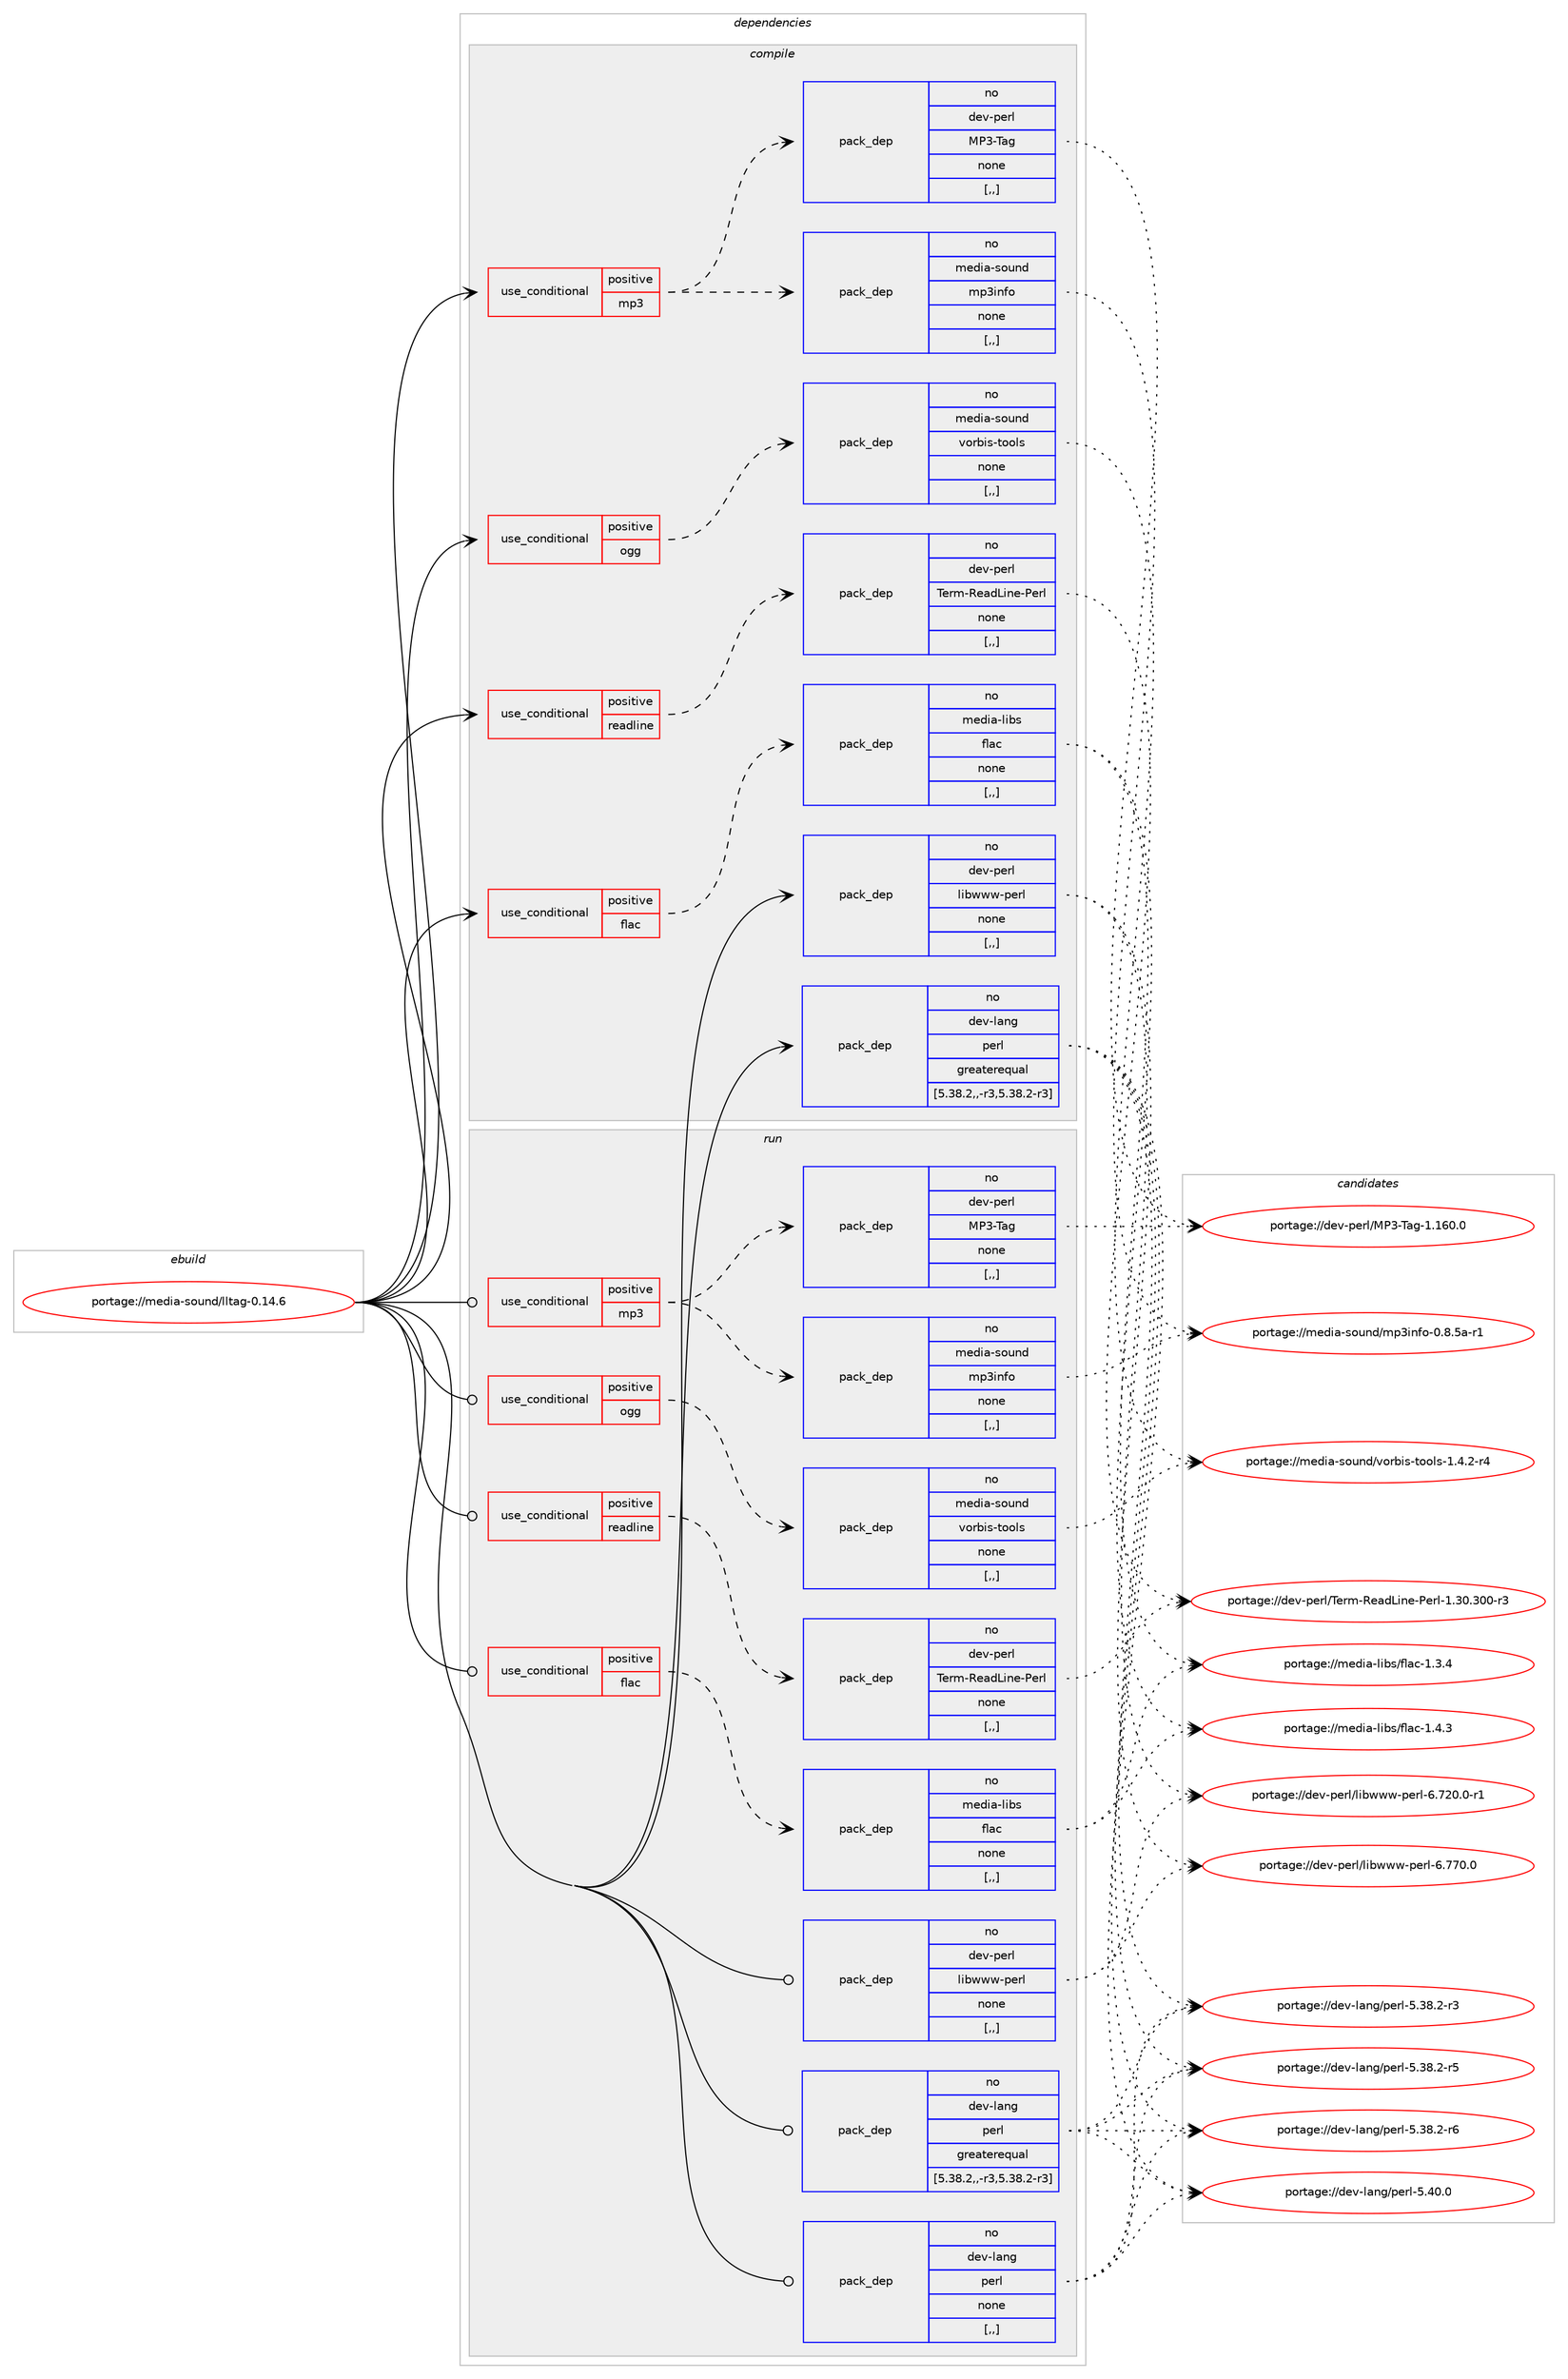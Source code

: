 digraph prolog {

# *************
# Graph options
# *************

newrank=true;
concentrate=true;
compound=true;
graph [rankdir=LR,fontname=Helvetica,fontsize=10,ranksep=1.5];#, ranksep=2.5, nodesep=0.2];
edge  [arrowhead=vee];
node  [fontname=Helvetica,fontsize=10];

# **********
# The ebuild
# **********

subgraph cluster_leftcol {
color=gray;
rank=same;
label=<<i>ebuild</i>>;
id [label="portage://media-sound/lltag-0.14.6", color=red, width=4, href="../media-sound/lltag-0.14.6.svg"];
}

# ****************
# The dependencies
# ****************

subgraph cluster_midcol {
color=gray;
label=<<i>dependencies</i>>;
subgraph cluster_compile {
fillcolor="#eeeeee";
style=filled;
label=<<i>compile</i>>;
subgraph cond78324 {
dependency309362 [label=<<TABLE BORDER="0" CELLBORDER="1" CELLSPACING="0" CELLPADDING="4"><TR><TD ROWSPAN="3" CELLPADDING="10">use_conditional</TD></TR><TR><TD>positive</TD></TR><TR><TD>flac</TD></TR></TABLE>>, shape=none, color=red];
subgraph pack228639 {
dependency309363 [label=<<TABLE BORDER="0" CELLBORDER="1" CELLSPACING="0" CELLPADDING="4" WIDTH="220"><TR><TD ROWSPAN="6" CELLPADDING="30">pack_dep</TD></TR><TR><TD WIDTH="110">no</TD></TR><TR><TD>media-libs</TD></TR><TR><TD>flac</TD></TR><TR><TD>none</TD></TR><TR><TD>[,,]</TD></TR></TABLE>>, shape=none, color=blue];
}
dependency309362:e -> dependency309363:w [weight=20,style="dashed",arrowhead="vee"];
}
id:e -> dependency309362:w [weight=20,style="solid",arrowhead="vee"];
subgraph cond78325 {
dependency309364 [label=<<TABLE BORDER="0" CELLBORDER="1" CELLSPACING="0" CELLPADDING="4"><TR><TD ROWSPAN="3" CELLPADDING="10">use_conditional</TD></TR><TR><TD>positive</TD></TR><TR><TD>mp3</TD></TR></TABLE>>, shape=none, color=red];
subgraph pack228640 {
dependency309365 [label=<<TABLE BORDER="0" CELLBORDER="1" CELLSPACING="0" CELLPADDING="4" WIDTH="220"><TR><TD ROWSPAN="6" CELLPADDING="30">pack_dep</TD></TR><TR><TD WIDTH="110">no</TD></TR><TR><TD>dev-perl</TD></TR><TR><TD>MP3-Tag</TD></TR><TR><TD>none</TD></TR><TR><TD>[,,]</TD></TR></TABLE>>, shape=none, color=blue];
}
dependency309364:e -> dependency309365:w [weight=20,style="dashed",arrowhead="vee"];
subgraph pack228641 {
dependency309366 [label=<<TABLE BORDER="0" CELLBORDER="1" CELLSPACING="0" CELLPADDING="4" WIDTH="220"><TR><TD ROWSPAN="6" CELLPADDING="30">pack_dep</TD></TR><TR><TD WIDTH="110">no</TD></TR><TR><TD>media-sound</TD></TR><TR><TD>mp3info</TD></TR><TR><TD>none</TD></TR><TR><TD>[,,]</TD></TR></TABLE>>, shape=none, color=blue];
}
dependency309364:e -> dependency309366:w [weight=20,style="dashed",arrowhead="vee"];
}
id:e -> dependency309364:w [weight=20,style="solid",arrowhead="vee"];
subgraph cond78326 {
dependency309367 [label=<<TABLE BORDER="0" CELLBORDER="1" CELLSPACING="0" CELLPADDING="4"><TR><TD ROWSPAN="3" CELLPADDING="10">use_conditional</TD></TR><TR><TD>positive</TD></TR><TR><TD>ogg</TD></TR></TABLE>>, shape=none, color=red];
subgraph pack228642 {
dependency309368 [label=<<TABLE BORDER="0" CELLBORDER="1" CELLSPACING="0" CELLPADDING="4" WIDTH="220"><TR><TD ROWSPAN="6" CELLPADDING="30">pack_dep</TD></TR><TR><TD WIDTH="110">no</TD></TR><TR><TD>media-sound</TD></TR><TR><TD>vorbis-tools</TD></TR><TR><TD>none</TD></TR><TR><TD>[,,]</TD></TR></TABLE>>, shape=none, color=blue];
}
dependency309367:e -> dependency309368:w [weight=20,style="dashed",arrowhead="vee"];
}
id:e -> dependency309367:w [weight=20,style="solid",arrowhead="vee"];
subgraph cond78327 {
dependency309369 [label=<<TABLE BORDER="0" CELLBORDER="1" CELLSPACING="0" CELLPADDING="4"><TR><TD ROWSPAN="3" CELLPADDING="10">use_conditional</TD></TR><TR><TD>positive</TD></TR><TR><TD>readline</TD></TR></TABLE>>, shape=none, color=red];
subgraph pack228643 {
dependency309370 [label=<<TABLE BORDER="0" CELLBORDER="1" CELLSPACING="0" CELLPADDING="4" WIDTH="220"><TR><TD ROWSPAN="6" CELLPADDING="30">pack_dep</TD></TR><TR><TD WIDTH="110">no</TD></TR><TR><TD>dev-perl</TD></TR><TR><TD>Term-ReadLine-Perl</TD></TR><TR><TD>none</TD></TR><TR><TD>[,,]</TD></TR></TABLE>>, shape=none, color=blue];
}
dependency309369:e -> dependency309370:w [weight=20,style="dashed",arrowhead="vee"];
}
id:e -> dependency309369:w [weight=20,style="solid",arrowhead="vee"];
subgraph pack228644 {
dependency309371 [label=<<TABLE BORDER="0" CELLBORDER="1" CELLSPACING="0" CELLPADDING="4" WIDTH="220"><TR><TD ROWSPAN="6" CELLPADDING="30">pack_dep</TD></TR><TR><TD WIDTH="110">no</TD></TR><TR><TD>dev-lang</TD></TR><TR><TD>perl</TD></TR><TR><TD>greaterequal</TD></TR><TR><TD>[5.38.2,,-r3,5.38.2-r3]</TD></TR></TABLE>>, shape=none, color=blue];
}
id:e -> dependency309371:w [weight=20,style="solid",arrowhead="vee"];
subgraph pack228645 {
dependency309372 [label=<<TABLE BORDER="0" CELLBORDER="1" CELLSPACING="0" CELLPADDING="4" WIDTH="220"><TR><TD ROWSPAN="6" CELLPADDING="30">pack_dep</TD></TR><TR><TD WIDTH="110">no</TD></TR><TR><TD>dev-perl</TD></TR><TR><TD>libwww-perl</TD></TR><TR><TD>none</TD></TR><TR><TD>[,,]</TD></TR></TABLE>>, shape=none, color=blue];
}
id:e -> dependency309372:w [weight=20,style="solid",arrowhead="vee"];
}
subgraph cluster_compileandrun {
fillcolor="#eeeeee";
style=filled;
label=<<i>compile and run</i>>;
}
subgraph cluster_run {
fillcolor="#eeeeee";
style=filled;
label=<<i>run</i>>;
subgraph cond78328 {
dependency309373 [label=<<TABLE BORDER="0" CELLBORDER="1" CELLSPACING="0" CELLPADDING="4"><TR><TD ROWSPAN="3" CELLPADDING="10">use_conditional</TD></TR><TR><TD>positive</TD></TR><TR><TD>flac</TD></TR></TABLE>>, shape=none, color=red];
subgraph pack228646 {
dependency309374 [label=<<TABLE BORDER="0" CELLBORDER="1" CELLSPACING="0" CELLPADDING="4" WIDTH="220"><TR><TD ROWSPAN="6" CELLPADDING="30">pack_dep</TD></TR><TR><TD WIDTH="110">no</TD></TR><TR><TD>media-libs</TD></TR><TR><TD>flac</TD></TR><TR><TD>none</TD></TR><TR><TD>[,,]</TD></TR></TABLE>>, shape=none, color=blue];
}
dependency309373:e -> dependency309374:w [weight=20,style="dashed",arrowhead="vee"];
}
id:e -> dependency309373:w [weight=20,style="solid",arrowhead="odot"];
subgraph cond78329 {
dependency309375 [label=<<TABLE BORDER="0" CELLBORDER="1" CELLSPACING="0" CELLPADDING="4"><TR><TD ROWSPAN="3" CELLPADDING="10">use_conditional</TD></TR><TR><TD>positive</TD></TR><TR><TD>mp3</TD></TR></TABLE>>, shape=none, color=red];
subgraph pack228647 {
dependency309376 [label=<<TABLE BORDER="0" CELLBORDER="1" CELLSPACING="0" CELLPADDING="4" WIDTH="220"><TR><TD ROWSPAN="6" CELLPADDING="30">pack_dep</TD></TR><TR><TD WIDTH="110">no</TD></TR><TR><TD>dev-perl</TD></TR><TR><TD>MP3-Tag</TD></TR><TR><TD>none</TD></TR><TR><TD>[,,]</TD></TR></TABLE>>, shape=none, color=blue];
}
dependency309375:e -> dependency309376:w [weight=20,style="dashed",arrowhead="vee"];
subgraph pack228648 {
dependency309377 [label=<<TABLE BORDER="0" CELLBORDER="1" CELLSPACING="0" CELLPADDING="4" WIDTH="220"><TR><TD ROWSPAN="6" CELLPADDING="30">pack_dep</TD></TR><TR><TD WIDTH="110">no</TD></TR><TR><TD>media-sound</TD></TR><TR><TD>mp3info</TD></TR><TR><TD>none</TD></TR><TR><TD>[,,]</TD></TR></TABLE>>, shape=none, color=blue];
}
dependency309375:e -> dependency309377:w [weight=20,style="dashed",arrowhead="vee"];
}
id:e -> dependency309375:w [weight=20,style="solid",arrowhead="odot"];
subgraph cond78330 {
dependency309378 [label=<<TABLE BORDER="0" CELLBORDER="1" CELLSPACING="0" CELLPADDING="4"><TR><TD ROWSPAN="3" CELLPADDING="10">use_conditional</TD></TR><TR><TD>positive</TD></TR><TR><TD>ogg</TD></TR></TABLE>>, shape=none, color=red];
subgraph pack228649 {
dependency309379 [label=<<TABLE BORDER="0" CELLBORDER="1" CELLSPACING="0" CELLPADDING="4" WIDTH="220"><TR><TD ROWSPAN="6" CELLPADDING="30">pack_dep</TD></TR><TR><TD WIDTH="110">no</TD></TR><TR><TD>media-sound</TD></TR><TR><TD>vorbis-tools</TD></TR><TR><TD>none</TD></TR><TR><TD>[,,]</TD></TR></TABLE>>, shape=none, color=blue];
}
dependency309378:e -> dependency309379:w [weight=20,style="dashed",arrowhead="vee"];
}
id:e -> dependency309378:w [weight=20,style="solid",arrowhead="odot"];
subgraph cond78331 {
dependency309380 [label=<<TABLE BORDER="0" CELLBORDER="1" CELLSPACING="0" CELLPADDING="4"><TR><TD ROWSPAN="3" CELLPADDING="10">use_conditional</TD></TR><TR><TD>positive</TD></TR><TR><TD>readline</TD></TR></TABLE>>, shape=none, color=red];
subgraph pack228650 {
dependency309381 [label=<<TABLE BORDER="0" CELLBORDER="1" CELLSPACING="0" CELLPADDING="4" WIDTH="220"><TR><TD ROWSPAN="6" CELLPADDING="30">pack_dep</TD></TR><TR><TD WIDTH="110">no</TD></TR><TR><TD>dev-perl</TD></TR><TR><TD>Term-ReadLine-Perl</TD></TR><TR><TD>none</TD></TR><TR><TD>[,,]</TD></TR></TABLE>>, shape=none, color=blue];
}
dependency309380:e -> dependency309381:w [weight=20,style="dashed",arrowhead="vee"];
}
id:e -> dependency309380:w [weight=20,style="solid",arrowhead="odot"];
subgraph pack228651 {
dependency309382 [label=<<TABLE BORDER="0" CELLBORDER="1" CELLSPACING="0" CELLPADDING="4" WIDTH="220"><TR><TD ROWSPAN="6" CELLPADDING="30">pack_dep</TD></TR><TR><TD WIDTH="110">no</TD></TR><TR><TD>dev-lang</TD></TR><TR><TD>perl</TD></TR><TR><TD>greaterequal</TD></TR><TR><TD>[5.38.2,,-r3,5.38.2-r3]</TD></TR></TABLE>>, shape=none, color=blue];
}
id:e -> dependency309382:w [weight=20,style="solid",arrowhead="odot"];
subgraph pack228652 {
dependency309383 [label=<<TABLE BORDER="0" CELLBORDER="1" CELLSPACING="0" CELLPADDING="4" WIDTH="220"><TR><TD ROWSPAN="6" CELLPADDING="30">pack_dep</TD></TR><TR><TD WIDTH="110">no</TD></TR><TR><TD>dev-lang</TD></TR><TR><TD>perl</TD></TR><TR><TD>none</TD></TR><TR><TD>[,,]</TD></TR></TABLE>>, shape=none, color=blue];
}
id:e -> dependency309383:w [weight=20,style="solid",arrowhead="odot"];
subgraph pack228653 {
dependency309384 [label=<<TABLE BORDER="0" CELLBORDER="1" CELLSPACING="0" CELLPADDING="4" WIDTH="220"><TR><TD ROWSPAN="6" CELLPADDING="30">pack_dep</TD></TR><TR><TD WIDTH="110">no</TD></TR><TR><TD>dev-perl</TD></TR><TR><TD>libwww-perl</TD></TR><TR><TD>none</TD></TR><TR><TD>[,,]</TD></TR></TABLE>>, shape=none, color=blue];
}
id:e -> dependency309384:w [weight=20,style="solid",arrowhead="odot"];
}
}

# **************
# The candidates
# **************

subgraph cluster_choices {
rank=same;
color=gray;
label=<<i>candidates</i>>;

subgraph choice228639 {
color=black;
nodesep=1;
choice109101100105974510810598115471021089799454946514652 [label="portage://media-libs/flac-1.3.4", color=red, width=4,href="../media-libs/flac-1.3.4.svg"];
choice109101100105974510810598115471021089799454946524651 [label="portage://media-libs/flac-1.4.3", color=red, width=4,href="../media-libs/flac-1.4.3.svg"];
dependency309363:e -> choice109101100105974510810598115471021089799454946514652:w [style=dotted,weight="100"];
dependency309363:e -> choice109101100105974510810598115471021089799454946524651:w [style=dotted,weight="100"];
}
subgraph choice228640 {
color=black;
nodesep=1;
choice10010111845112101114108477780514584971034549464954484648 [label="portage://dev-perl/MP3-Tag-1.160.0", color=red, width=4,href="../dev-perl/MP3-Tag-1.160.0.svg"];
dependency309365:e -> choice10010111845112101114108477780514584971034549464954484648:w [style=dotted,weight="100"];
}
subgraph choice228641 {
color=black;
nodesep=1;
choice10910110010597451151111171101004710911251105110102111454846564653974511449 [label="portage://media-sound/mp3info-0.8.5a-r1", color=red, width=4,href="../media-sound/mp3info-0.8.5a-r1.svg"];
dependency309366:e -> choice10910110010597451151111171101004710911251105110102111454846564653974511449:w [style=dotted,weight="100"];
}
subgraph choice228642 {
color=black;
nodesep=1;
choice10910110010597451151111171101004711811111498105115451161111111081154549465246504511452 [label="portage://media-sound/vorbis-tools-1.4.2-r4", color=red, width=4,href="../media-sound/vorbis-tools-1.4.2-r4.svg"];
dependency309368:e -> choice10910110010597451151111171101004711811111498105115451161111111081154549465246504511452:w [style=dotted,weight="100"];
}
subgraph choice228643 {
color=black;
nodesep=1;
choice1001011184511210111410847841011141094582101971007610511010145801011141084549465148465148484511451 [label="portage://dev-perl/Term-ReadLine-Perl-1.30.300-r3", color=red, width=4,href="../dev-perl/Term-ReadLine-Perl-1.30.300-r3.svg"];
dependency309370:e -> choice1001011184511210111410847841011141094582101971007610511010145801011141084549465148465148484511451:w [style=dotted,weight="100"];
}
subgraph choice228644 {
color=black;
nodesep=1;
choice100101118451089711010347112101114108455346515646504511451 [label="portage://dev-lang/perl-5.38.2-r3", color=red, width=4,href="../dev-lang/perl-5.38.2-r3.svg"];
choice100101118451089711010347112101114108455346515646504511453 [label="portage://dev-lang/perl-5.38.2-r5", color=red, width=4,href="../dev-lang/perl-5.38.2-r5.svg"];
choice100101118451089711010347112101114108455346515646504511454 [label="portage://dev-lang/perl-5.38.2-r6", color=red, width=4,href="../dev-lang/perl-5.38.2-r6.svg"];
choice10010111845108971101034711210111410845534652484648 [label="portage://dev-lang/perl-5.40.0", color=red, width=4,href="../dev-lang/perl-5.40.0.svg"];
dependency309371:e -> choice100101118451089711010347112101114108455346515646504511451:w [style=dotted,weight="100"];
dependency309371:e -> choice100101118451089711010347112101114108455346515646504511453:w [style=dotted,weight="100"];
dependency309371:e -> choice100101118451089711010347112101114108455346515646504511454:w [style=dotted,weight="100"];
dependency309371:e -> choice10010111845108971101034711210111410845534652484648:w [style=dotted,weight="100"];
}
subgraph choice228645 {
color=black;
nodesep=1;
choice1001011184511210111410847108105981191191194511210111410845544655504846484511449 [label="portage://dev-perl/libwww-perl-6.720.0-r1", color=red, width=4,href="../dev-perl/libwww-perl-6.720.0-r1.svg"];
choice100101118451121011141084710810598119119119451121011141084554465555484648 [label="portage://dev-perl/libwww-perl-6.770.0", color=red, width=4,href="../dev-perl/libwww-perl-6.770.0.svg"];
dependency309372:e -> choice1001011184511210111410847108105981191191194511210111410845544655504846484511449:w [style=dotted,weight="100"];
dependency309372:e -> choice100101118451121011141084710810598119119119451121011141084554465555484648:w [style=dotted,weight="100"];
}
subgraph choice228646 {
color=black;
nodesep=1;
choice109101100105974510810598115471021089799454946514652 [label="portage://media-libs/flac-1.3.4", color=red, width=4,href="../media-libs/flac-1.3.4.svg"];
choice109101100105974510810598115471021089799454946524651 [label="portage://media-libs/flac-1.4.3", color=red, width=4,href="../media-libs/flac-1.4.3.svg"];
dependency309374:e -> choice109101100105974510810598115471021089799454946514652:w [style=dotted,weight="100"];
dependency309374:e -> choice109101100105974510810598115471021089799454946524651:w [style=dotted,weight="100"];
}
subgraph choice228647 {
color=black;
nodesep=1;
choice10010111845112101114108477780514584971034549464954484648 [label="portage://dev-perl/MP3-Tag-1.160.0", color=red, width=4,href="../dev-perl/MP3-Tag-1.160.0.svg"];
dependency309376:e -> choice10010111845112101114108477780514584971034549464954484648:w [style=dotted,weight="100"];
}
subgraph choice228648 {
color=black;
nodesep=1;
choice10910110010597451151111171101004710911251105110102111454846564653974511449 [label="portage://media-sound/mp3info-0.8.5a-r1", color=red, width=4,href="../media-sound/mp3info-0.8.5a-r1.svg"];
dependency309377:e -> choice10910110010597451151111171101004710911251105110102111454846564653974511449:w [style=dotted,weight="100"];
}
subgraph choice228649 {
color=black;
nodesep=1;
choice10910110010597451151111171101004711811111498105115451161111111081154549465246504511452 [label="portage://media-sound/vorbis-tools-1.4.2-r4", color=red, width=4,href="../media-sound/vorbis-tools-1.4.2-r4.svg"];
dependency309379:e -> choice10910110010597451151111171101004711811111498105115451161111111081154549465246504511452:w [style=dotted,weight="100"];
}
subgraph choice228650 {
color=black;
nodesep=1;
choice1001011184511210111410847841011141094582101971007610511010145801011141084549465148465148484511451 [label="portage://dev-perl/Term-ReadLine-Perl-1.30.300-r3", color=red, width=4,href="../dev-perl/Term-ReadLine-Perl-1.30.300-r3.svg"];
dependency309381:e -> choice1001011184511210111410847841011141094582101971007610511010145801011141084549465148465148484511451:w [style=dotted,weight="100"];
}
subgraph choice228651 {
color=black;
nodesep=1;
choice100101118451089711010347112101114108455346515646504511451 [label="portage://dev-lang/perl-5.38.2-r3", color=red, width=4,href="../dev-lang/perl-5.38.2-r3.svg"];
choice100101118451089711010347112101114108455346515646504511453 [label="portage://dev-lang/perl-5.38.2-r5", color=red, width=4,href="../dev-lang/perl-5.38.2-r5.svg"];
choice100101118451089711010347112101114108455346515646504511454 [label="portage://dev-lang/perl-5.38.2-r6", color=red, width=4,href="../dev-lang/perl-5.38.2-r6.svg"];
choice10010111845108971101034711210111410845534652484648 [label="portage://dev-lang/perl-5.40.0", color=red, width=4,href="../dev-lang/perl-5.40.0.svg"];
dependency309382:e -> choice100101118451089711010347112101114108455346515646504511451:w [style=dotted,weight="100"];
dependency309382:e -> choice100101118451089711010347112101114108455346515646504511453:w [style=dotted,weight="100"];
dependency309382:e -> choice100101118451089711010347112101114108455346515646504511454:w [style=dotted,weight="100"];
dependency309382:e -> choice10010111845108971101034711210111410845534652484648:w [style=dotted,weight="100"];
}
subgraph choice228652 {
color=black;
nodesep=1;
choice100101118451089711010347112101114108455346515646504511451 [label="portage://dev-lang/perl-5.38.2-r3", color=red, width=4,href="../dev-lang/perl-5.38.2-r3.svg"];
choice100101118451089711010347112101114108455346515646504511453 [label="portage://dev-lang/perl-5.38.2-r5", color=red, width=4,href="../dev-lang/perl-5.38.2-r5.svg"];
choice100101118451089711010347112101114108455346515646504511454 [label="portage://dev-lang/perl-5.38.2-r6", color=red, width=4,href="../dev-lang/perl-5.38.2-r6.svg"];
choice10010111845108971101034711210111410845534652484648 [label="portage://dev-lang/perl-5.40.0", color=red, width=4,href="../dev-lang/perl-5.40.0.svg"];
dependency309383:e -> choice100101118451089711010347112101114108455346515646504511451:w [style=dotted,weight="100"];
dependency309383:e -> choice100101118451089711010347112101114108455346515646504511453:w [style=dotted,weight="100"];
dependency309383:e -> choice100101118451089711010347112101114108455346515646504511454:w [style=dotted,weight="100"];
dependency309383:e -> choice10010111845108971101034711210111410845534652484648:w [style=dotted,weight="100"];
}
subgraph choice228653 {
color=black;
nodesep=1;
choice1001011184511210111410847108105981191191194511210111410845544655504846484511449 [label="portage://dev-perl/libwww-perl-6.720.0-r1", color=red, width=4,href="../dev-perl/libwww-perl-6.720.0-r1.svg"];
choice100101118451121011141084710810598119119119451121011141084554465555484648 [label="portage://dev-perl/libwww-perl-6.770.0", color=red, width=4,href="../dev-perl/libwww-perl-6.770.0.svg"];
dependency309384:e -> choice1001011184511210111410847108105981191191194511210111410845544655504846484511449:w [style=dotted,weight="100"];
dependency309384:e -> choice100101118451121011141084710810598119119119451121011141084554465555484648:w [style=dotted,weight="100"];
}
}

}
